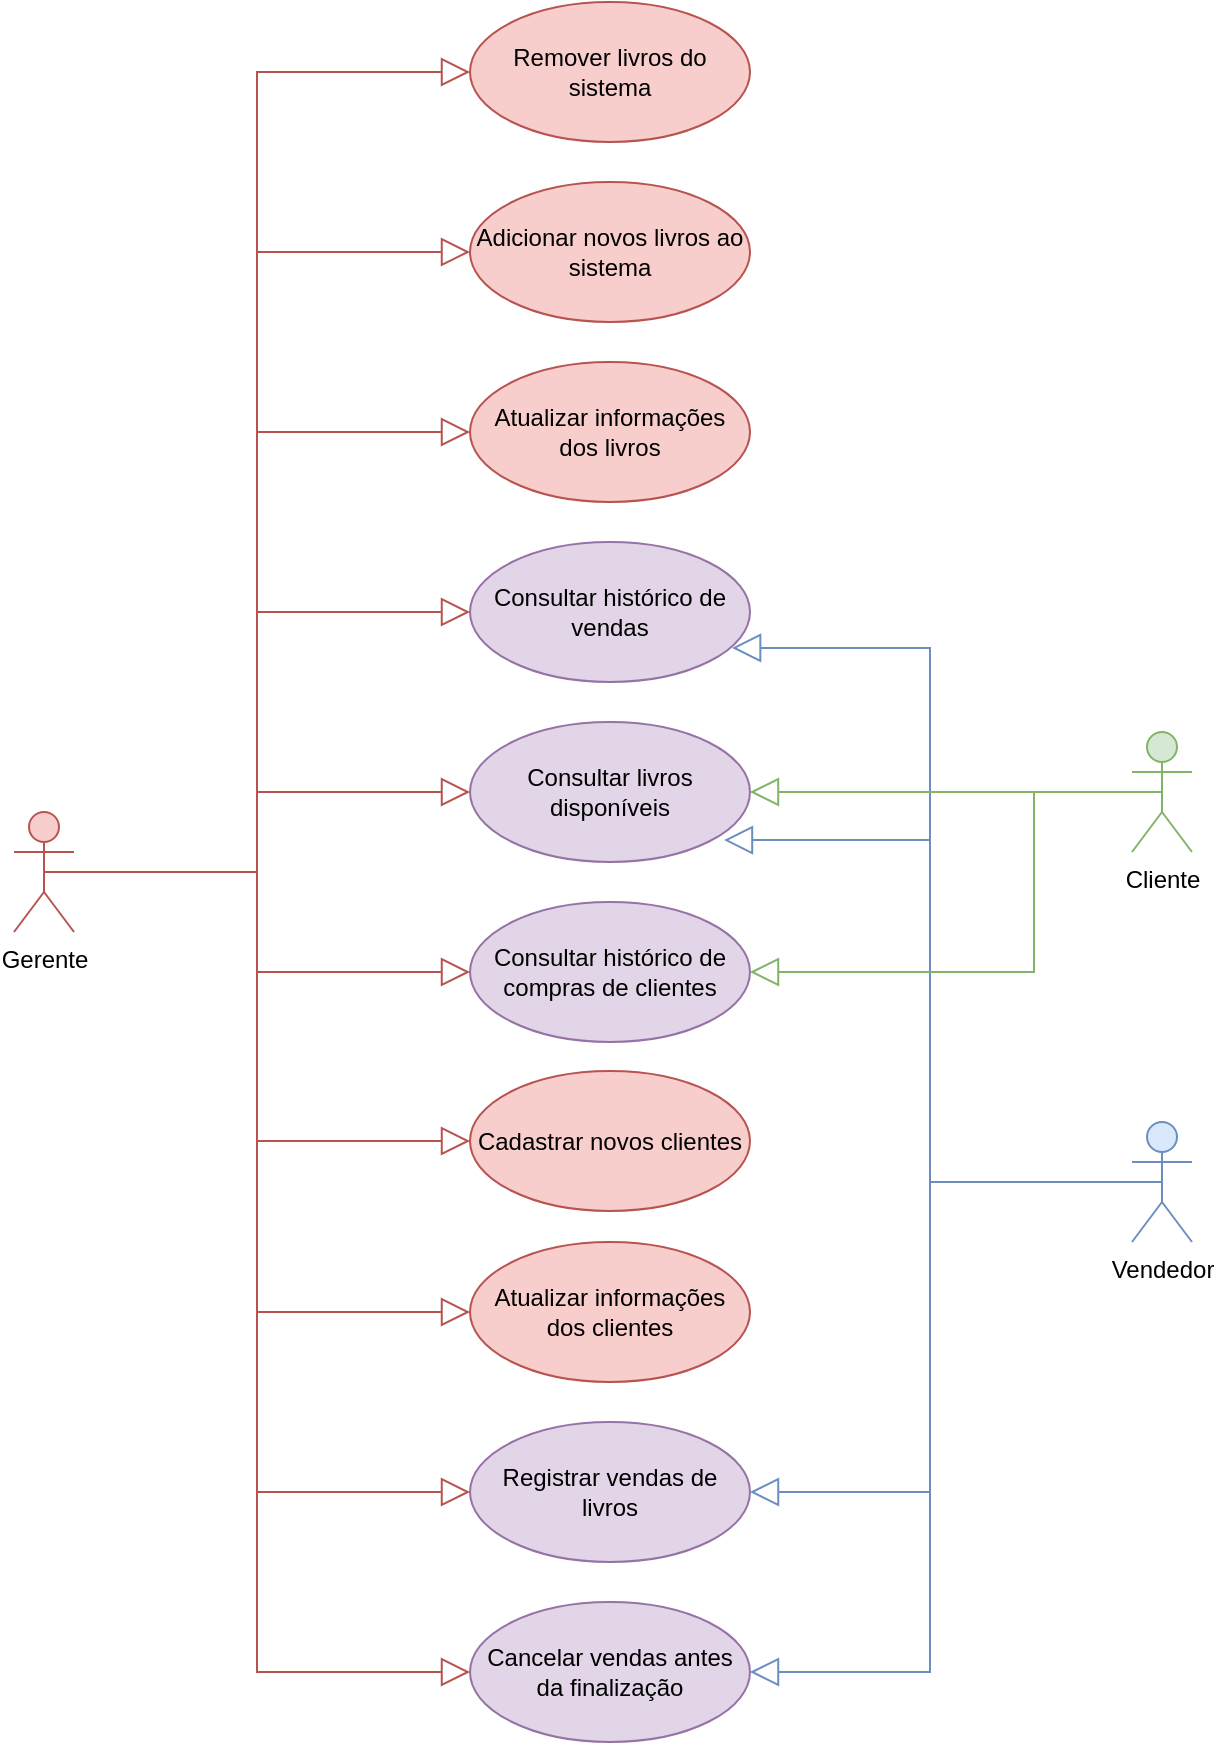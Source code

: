 <mxfile version="24.0.1" type="github">
  <diagram name="Página-1" id="TYP8ZKVgqOrXOaa8t1ww">
    <mxGraphModel dx="1434" dy="780" grid="1" gridSize="10" guides="1" tooltips="1" connect="1" arrows="1" fold="1" page="1" pageScale="1" pageWidth="827" pageHeight="1169" math="0" shadow="0">
      <root>
        <mxCell id="0" />
        <mxCell id="1" parent="0" />
        <mxCell id="1PUDBndks4Toq0aGScg_-1" value="Gerente" style="shape=umlActor;html=1;verticalLabelPosition=bottom;verticalAlign=top;align=center;fillColor=#f8cecc;strokeColor=#b85450;" vertex="1" parent="1">
          <mxGeometry x="119" y="555" width="30" height="60" as="geometry" />
        </mxCell>
        <mxCell id="1PUDBndks4Toq0aGScg_-2" value="Vendedor" style="shape=umlActor;html=1;verticalLabelPosition=bottom;verticalAlign=top;align=center;fillColor=#dae8fc;strokeColor=#6c8ebf;" vertex="1" parent="1">
          <mxGeometry x="678" y="710" width="30" height="60" as="geometry" />
        </mxCell>
        <mxCell id="1PUDBndks4Toq0aGScg_-4" value="Cliente" style="shape=umlActor;html=1;verticalLabelPosition=bottom;verticalAlign=top;align=center;fillColor=#d5e8d4;strokeColor=#82b366;" vertex="1" parent="1">
          <mxGeometry x="678" y="515" width="30" height="60" as="geometry" />
        </mxCell>
        <mxCell id="1PUDBndks4Toq0aGScg_-7" value="Adicionar novos livros ao sistema" style="ellipse;whiteSpace=wrap;html=1;fillColor=#f8cecc;strokeColor=#b85450;" vertex="1" parent="1">
          <mxGeometry x="347" y="240" width="140" height="70" as="geometry" />
        </mxCell>
        <mxCell id="1PUDBndks4Toq0aGScg_-9" value="Atualizar informações dos livros" style="ellipse;whiteSpace=wrap;html=1;fillColor=#f8cecc;strokeColor=#b85450;" vertex="1" parent="1">
          <mxGeometry x="347" y="330" width="140" height="70" as="geometry" />
        </mxCell>
        <mxCell id="1PUDBndks4Toq0aGScg_-10" value="Consultar histórico de vendas" style="ellipse;whiteSpace=wrap;html=1;fillColor=#e1d5e7;strokeColor=#9673a6;" vertex="1" parent="1">
          <mxGeometry x="347" y="420" width="140" height="70" as="geometry" />
        </mxCell>
        <mxCell id="1PUDBndks4Toq0aGScg_-11" value="Consultar livros disponíveis" style="ellipse;whiteSpace=wrap;html=1;fillColor=#e1d5e7;strokeColor=#9673a6;" vertex="1" parent="1">
          <mxGeometry x="347" y="510" width="140" height="70" as="geometry" />
        </mxCell>
        <mxCell id="1PUDBndks4Toq0aGScg_-12" value="Registrar vendas de livros" style="ellipse;whiteSpace=wrap;html=1;fillColor=#e1d5e7;strokeColor=#9673a6;" vertex="1" parent="1">
          <mxGeometry x="347" y="860" width="140" height="70" as="geometry" />
        </mxCell>
        <mxCell id="1PUDBndks4Toq0aGScg_-13" value="Cancelar vendas antes da finalização" style="ellipse;whiteSpace=wrap;html=1;fillColor=#e1d5e7;strokeColor=#9673a6;" vertex="1" parent="1">
          <mxGeometry x="347" y="950" width="140" height="70" as="geometry" />
        </mxCell>
        <mxCell id="1PUDBndks4Toq0aGScg_-14" value="Remover livros do sistema" style="ellipse;whiteSpace=wrap;html=1;fillColor=#f8cecc;strokeColor=#b85450;" vertex="1" parent="1">
          <mxGeometry x="347" y="150" width="140" height="70" as="geometry" />
        </mxCell>
        <mxCell id="1PUDBndks4Toq0aGScg_-15" value="Cadastrar novos clientes" style="ellipse;whiteSpace=wrap;html=1;fillColor=#f8cecc;strokeColor=#b85450;" vertex="1" parent="1">
          <mxGeometry x="347" y="684.5" width="140" height="70" as="geometry" />
        </mxCell>
        <mxCell id="1PUDBndks4Toq0aGScg_-16" value="Atualizar informações dos clientes" style="ellipse;whiteSpace=wrap;html=1;fillColor=#f8cecc;strokeColor=#b85450;" vertex="1" parent="1">
          <mxGeometry x="347" y="770" width="140" height="70" as="geometry" />
        </mxCell>
        <mxCell id="1PUDBndks4Toq0aGScg_-17" value="Consultar histórico de compras de clientes" style="ellipse;whiteSpace=wrap;html=1;fillColor=#e1d5e7;strokeColor=#9673a6;" vertex="1" parent="1">
          <mxGeometry x="347" y="600" width="140" height="70" as="geometry" />
        </mxCell>
        <mxCell id="1PUDBndks4Toq0aGScg_-19" value="" style="edgeStyle=elbowEdgeStyle;html=1;endArrow=block;endFill=0;endSize=12;verticalAlign=bottom;rounded=0;exitX=0.5;exitY=0.5;exitDx=0;exitDy=0;exitPerimeter=0;entryX=0;entryY=0.5;entryDx=0;entryDy=0;fillColor=#f8cecc;strokeColor=#b85450;" edge="1" parent="1" source="1PUDBndks4Toq0aGScg_-1" target="1PUDBndks4Toq0aGScg_-7">
          <mxGeometry width="160" relative="1" as="geometry">
            <mxPoint x="377" y="320" as="sourcePoint" />
            <mxPoint x="537" y="320" as="targetPoint" />
          </mxGeometry>
        </mxCell>
        <mxCell id="1PUDBndks4Toq0aGScg_-20" value="" style="edgeStyle=elbowEdgeStyle;html=1;endArrow=block;endFill=0;endSize=12;verticalAlign=bottom;rounded=0;exitX=0.5;exitY=0.5;exitDx=0;exitDy=0;exitPerimeter=0;entryX=0;entryY=0.5;entryDx=0;entryDy=0;fillColor=#f8cecc;strokeColor=#b85450;" edge="1" parent="1" source="1PUDBndks4Toq0aGScg_-1" target="1PUDBndks4Toq0aGScg_-9">
          <mxGeometry width="160" relative="1" as="geometry">
            <mxPoint x="377" y="520" as="sourcePoint" />
            <mxPoint x="537" y="520" as="targetPoint" />
          </mxGeometry>
        </mxCell>
        <mxCell id="1PUDBndks4Toq0aGScg_-21" value="" style="edgeStyle=elbowEdgeStyle;html=1;endArrow=block;endFill=0;endSize=12;verticalAlign=bottom;rounded=0;exitX=0.5;exitY=0.5;exitDx=0;exitDy=0;exitPerimeter=0;entryX=0;entryY=0.5;entryDx=0;entryDy=0;fillColor=#f8cecc;strokeColor=#b85450;" edge="1" parent="1" source="1PUDBndks4Toq0aGScg_-1" target="1PUDBndks4Toq0aGScg_-10">
          <mxGeometry width="160" relative="1" as="geometry">
            <mxPoint x="377" y="520" as="sourcePoint" />
            <mxPoint x="537" y="520" as="targetPoint" />
          </mxGeometry>
        </mxCell>
        <mxCell id="1PUDBndks4Toq0aGScg_-22" value="" style="edgeStyle=elbowEdgeStyle;html=1;endArrow=block;endFill=0;endSize=12;verticalAlign=bottom;rounded=0;exitX=0.5;exitY=0.5;exitDx=0;exitDy=0;exitPerimeter=0;entryX=0;entryY=0.5;entryDx=0;entryDy=0;fillColor=#f8cecc;strokeColor=#b85450;" edge="1" parent="1" source="1PUDBndks4Toq0aGScg_-1" target="1PUDBndks4Toq0aGScg_-11">
          <mxGeometry width="160" relative="1" as="geometry">
            <mxPoint x="377" y="620" as="sourcePoint" />
            <mxPoint x="537" y="620" as="targetPoint" />
          </mxGeometry>
        </mxCell>
        <mxCell id="1PUDBndks4Toq0aGScg_-42" value="" style="edgeStyle=elbowEdgeStyle;html=1;endArrow=block;endFill=0;endSize=12;verticalAlign=bottom;rounded=0;exitX=0.5;exitY=0.5;exitDx=0;exitDy=0;exitPerimeter=0;entryX=0;entryY=0.5;entryDx=0;entryDy=0;fillColor=#f8cecc;strokeColor=#b85450;" edge="1" parent="1" source="1PUDBndks4Toq0aGScg_-1" target="1PUDBndks4Toq0aGScg_-14">
          <mxGeometry width="160" relative="1" as="geometry">
            <mxPoint x="377" y="420" as="sourcePoint" />
            <mxPoint x="537" y="420" as="targetPoint" />
          </mxGeometry>
        </mxCell>
        <mxCell id="1PUDBndks4Toq0aGScg_-49" value="" style="edgeStyle=elbowEdgeStyle;html=1;endArrow=block;endFill=0;endSize=12;verticalAlign=bottom;rounded=0;exitX=0.5;exitY=0.5;exitDx=0;exitDy=0;exitPerimeter=0;entryX=0;entryY=0.5;entryDx=0;entryDy=0;fillColor=#f8cecc;strokeColor=#b85450;" edge="1" parent="1" source="1PUDBndks4Toq0aGScg_-1" target="1PUDBndks4Toq0aGScg_-17">
          <mxGeometry width="160" relative="1" as="geometry">
            <mxPoint x="377" y="660" as="sourcePoint" />
            <mxPoint x="537" y="660" as="targetPoint" />
          </mxGeometry>
        </mxCell>
        <mxCell id="1PUDBndks4Toq0aGScg_-54" value="" style="edgeStyle=elbowEdgeStyle;html=1;endArrow=block;endFill=0;endSize=12;verticalAlign=bottom;rounded=0;exitX=0.5;exitY=0.5;exitDx=0;exitDy=0;exitPerimeter=0;entryX=0;entryY=0.5;entryDx=0;entryDy=0;fillColor=#f8cecc;strokeColor=#b85450;" edge="1" parent="1" source="1PUDBndks4Toq0aGScg_-1" target="1PUDBndks4Toq0aGScg_-15">
          <mxGeometry width="160" relative="1" as="geometry">
            <mxPoint x="377" y="760" as="sourcePoint" />
            <mxPoint x="537" y="760" as="targetPoint" />
          </mxGeometry>
        </mxCell>
        <mxCell id="1PUDBndks4Toq0aGScg_-55" value="" style="edgeStyle=elbowEdgeStyle;html=1;endArrow=block;endFill=0;endSize=12;verticalAlign=bottom;rounded=0;exitX=0.5;exitY=0.5;exitDx=0;exitDy=0;exitPerimeter=0;entryX=0;entryY=0.5;entryDx=0;entryDy=0;fillColor=#f8cecc;strokeColor=#b85450;" edge="1" parent="1" source="1PUDBndks4Toq0aGScg_-1" target="1PUDBndks4Toq0aGScg_-16">
          <mxGeometry width="160" relative="1" as="geometry">
            <mxPoint x="377" y="760" as="sourcePoint" />
            <mxPoint x="537" y="760" as="targetPoint" />
          </mxGeometry>
        </mxCell>
        <mxCell id="1PUDBndks4Toq0aGScg_-64" value="" style="edgeStyle=elbowEdgeStyle;html=1;endArrow=block;endFill=0;endSize=12;verticalAlign=bottom;rounded=0;fillColor=#dae8fc;strokeColor=#6c8ebf;entryX=0.936;entryY=0.757;entryDx=0;entryDy=0;entryPerimeter=0;exitX=0.5;exitY=0.5;exitDx=0;exitDy=0;exitPerimeter=0;" edge="1" parent="1" source="1PUDBndks4Toq0aGScg_-2" target="1PUDBndks4Toq0aGScg_-10">
          <mxGeometry width="160" relative="1" as="geometry">
            <mxPoint x="697" y="810" as="sourcePoint" />
            <mxPoint x="787" y="660" as="targetPoint" />
            <Array as="points">
              <mxPoint x="577" y="560" />
            </Array>
          </mxGeometry>
        </mxCell>
        <mxCell id="1PUDBndks4Toq0aGScg_-65" value="" style="edgeStyle=elbowEdgeStyle;html=1;endArrow=block;endFill=0;endSize=12;verticalAlign=bottom;rounded=0;exitX=0.5;exitY=0.5;exitDx=0;exitDy=0;exitPerimeter=0;entryX=1;entryY=0.5;entryDx=0;entryDy=0;fillColor=#dae8fc;strokeColor=#6c8ebf;" edge="1" parent="1" source="1PUDBndks4Toq0aGScg_-2" target="1PUDBndks4Toq0aGScg_-12">
          <mxGeometry width="160" relative="1" as="geometry">
            <mxPoint x="607" y="830" as="sourcePoint" />
            <mxPoint x="767" y="830" as="targetPoint" />
            <Array as="points">
              <mxPoint x="577" y="780" />
            </Array>
          </mxGeometry>
        </mxCell>
        <mxCell id="1PUDBndks4Toq0aGScg_-66" value="" style="edgeStyle=elbowEdgeStyle;html=1;endArrow=block;endFill=0;endSize=12;verticalAlign=bottom;rounded=0;exitX=0.5;exitY=0.5;exitDx=0;exitDy=0;exitPerimeter=0;entryX=1;entryY=0.5;entryDx=0;entryDy=0;fillColor=#dae8fc;strokeColor=#6c8ebf;" edge="1" parent="1" source="1PUDBndks4Toq0aGScg_-2" target="1PUDBndks4Toq0aGScg_-13">
          <mxGeometry width="160" relative="1" as="geometry">
            <mxPoint x="377" y="760" as="sourcePoint" />
            <mxPoint x="537" y="760" as="targetPoint" />
            <Array as="points">
              <mxPoint x="577" y="820" />
            </Array>
          </mxGeometry>
        </mxCell>
        <mxCell id="1PUDBndks4Toq0aGScg_-67" value="" style="edgeStyle=elbowEdgeStyle;html=1;endArrow=block;endFill=0;endSize=12;verticalAlign=bottom;rounded=0;exitX=0.5;exitY=0.5;exitDx=0;exitDy=0;exitPerimeter=0;entryX=0.907;entryY=0.843;entryDx=0;entryDy=0;entryPerimeter=0;fillColor=#dae8fc;strokeColor=#6c8ebf;" edge="1" parent="1" source="1PUDBndks4Toq0aGScg_-2" target="1PUDBndks4Toq0aGScg_-11">
          <mxGeometry width="160" relative="1" as="geometry">
            <mxPoint x="647" y="830" as="sourcePoint" />
            <mxPoint x="807" y="830" as="targetPoint" />
            <Array as="points">
              <mxPoint x="577" y="600" />
            </Array>
          </mxGeometry>
        </mxCell>
        <mxCell id="1PUDBndks4Toq0aGScg_-70" value="" style="edgeStyle=elbowEdgeStyle;html=1;endArrow=block;endFill=0;endSize=12;verticalAlign=bottom;rounded=0;exitX=0.5;exitY=0.5;exitDx=0;exitDy=0;exitPerimeter=0;entryX=1;entryY=0.5;entryDx=0;entryDy=0;fillColor=#d5e8d4;strokeColor=#82b366;" edge="1" parent="1" source="1PUDBndks4Toq0aGScg_-4" target="1PUDBndks4Toq0aGScg_-17">
          <mxGeometry width="160" relative="1" as="geometry">
            <mxPoint x="408" y="660" as="sourcePoint" />
            <mxPoint x="568" y="660" as="targetPoint" />
            <Array as="points">
              <mxPoint x="629" y="610" />
              <mxPoint x="598" y="580" />
            </Array>
          </mxGeometry>
        </mxCell>
        <mxCell id="1PUDBndks4Toq0aGScg_-74" value="" style="edgeStyle=none;html=1;endArrow=block;endFill=0;endSize=12;verticalAlign=bottom;rounded=0;exitX=0.5;exitY=0.5;exitDx=0;exitDy=0;exitPerimeter=0;entryX=1;entryY=0.5;entryDx=0;entryDy=0;fillColor=#d5e8d4;strokeColor=#82b366;" edge="1" parent="1" source="1PUDBndks4Toq0aGScg_-4" target="1PUDBndks4Toq0aGScg_-11">
          <mxGeometry width="160" relative="1" as="geometry">
            <mxPoint x="408" y="560" as="sourcePoint" />
            <mxPoint x="568" y="560" as="targetPoint" />
          </mxGeometry>
        </mxCell>
        <mxCell id="1PUDBndks4Toq0aGScg_-75" value="" style="edgeStyle=elbowEdgeStyle;html=1;endArrow=block;endFill=0;endSize=12;verticalAlign=bottom;rounded=0;exitX=0.5;exitY=0.5;exitDx=0;exitDy=0;exitPerimeter=0;entryX=0;entryY=0.5;entryDx=0;entryDy=0;fillColor=#f8cecc;strokeColor=#b85450;" edge="1" parent="1" source="1PUDBndks4Toq0aGScg_-1" target="1PUDBndks4Toq0aGScg_-12">
          <mxGeometry width="160" relative="1" as="geometry">
            <mxPoint x="339" y="660" as="sourcePoint" />
            <mxPoint x="499" y="660" as="targetPoint" />
          </mxGeometry>
        </mxCell>
        <mxCell id="1PUDBndks4Toq0aGScg_-76" value="" style="edgeStyle=elbowEdgeStyle;html=1;endArrow=block;endFill=0;endSize=12;verticalAlign=bottom;rounded=0;exitX=0.5;exitY=0.5;exitDx=0;exitDy=0;exitPerimeter=0;entryX=0;entryY=0.5;entryDx=0;entryDy=0;fillColor=#f8cecc;strokeColor=#b85450;" edge="1" parent="1" source="1PUDBndks4Toq0aGScg_-1" target="1PUDBndks4Toq0aGScg_-13">
          <mxGeometry width="160" relative="1" as="geometry">
            <mxPoint x="339" y="660" as="sourcePoint" />
            <mxPoint x="499" y="660" as="targetPoint" />
          </mxGeometry>
        </mxCell>
      </root>
    </mxGraphModel>
  </diagram>
</mxfile>

